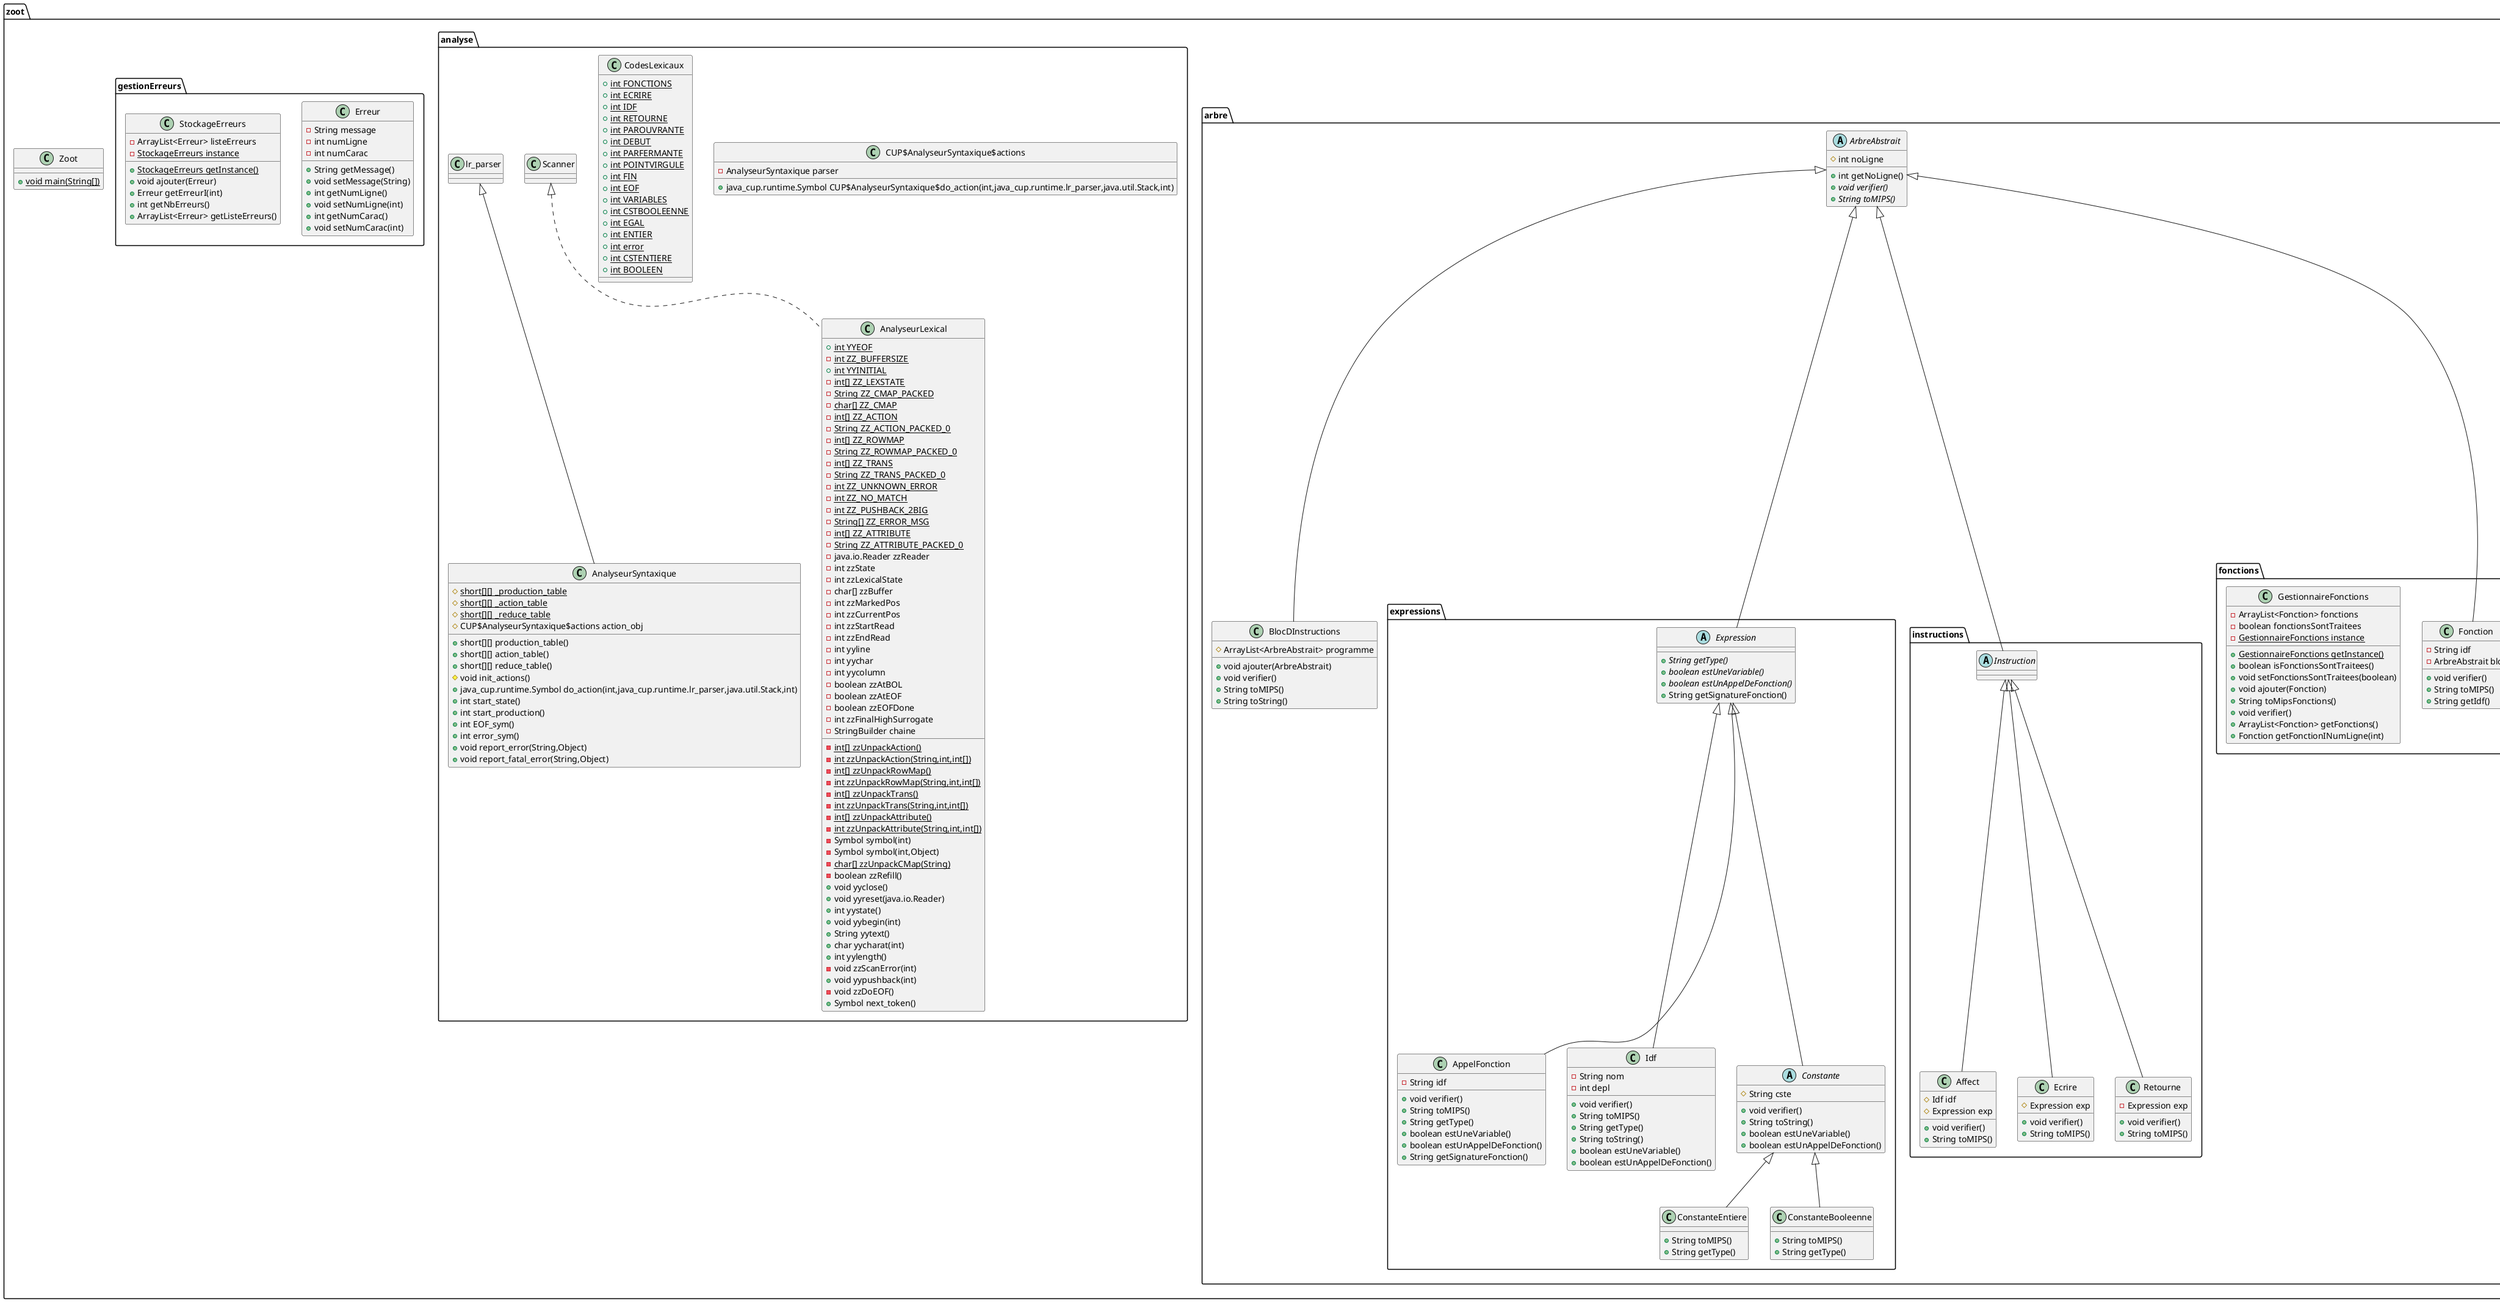 @startuml
class zoot.exceptions.AnalyseLexicaleException {
}
class zoot.tableDesSymboles.TDS {
- HashMap<Entree,Symbole> tableDesSymboles
- {static} TDS instance
+ {static} TDS getInstance()
+ void ajouter(Entree,Symbole)
+ Symbole identifier(Entree)
+ int getTailleZoneVariables()
}
class zoot.arbre.expressions.AppelFonction {
- String idf
+ void verifier()
+ String toMIPS()
+ String getType()
+ boolean estUneVariable()
+ boolean estUnAppelDeFonction()
+ String getSignatureFonction()
}
class zoot.exceptions.DoubleDeclarationException {
}
class zoot.arbre.BlocDInstructions {
# ArrayList<ArbreAbstrait> programme
+ void ajouter(ArbreAbstrait)
+ void verifier()
+ String toMIPS()
+ String toString()
}
class zoot.exceptions.AnalyseLexicaleSemantique {
}
class zoot.tableDesSymboles.Entree {
- String idf
- String type
+ String getIdf()
+ String getType()
}
abstract class zoot.arbre.instructions.Instruction {
}
class zoot.arbre.expressions.ConstanteEntiere {
+ String toMIPS()
+ String getType()
}
class zoot.exceptions.EntreeNonDeclareeException {
}
class zoot.analyse.AnalyseurLexical {
+ {static} int YYEOF
- {static} int ZZ_BUFFERSIZE
+ {static} int YYINITIAL
- {static} int[] ZZ_LEXSTATE
- {static} String ZZ_CMAP_PACKED
- {static} char[] ZZ_CMAP
- {static} int[] ZZ_ACTION
- {static} String ZZ_ACTION_PACKED_0
- {static} int[] ZZ_ROWMAP
- {static} String ZZ_ROWMAP_PACKED_0
- {static} int[] ZZ_TRANS
- {static} String ZZ_TRANS_PACKED_0
- {static} int ZZ_UNKNOWN_ERROR
- {static} int ZZ_NO_MATCH
- {static} int ZZ_PUSHBACK_2BIG
- {static} String[] ZZ_ERROR_MSG
- {static} int[] ZZ_ATTRIBUTE
- {static} String ZZ_ATTRIBUTE_PACKED_0
- java.io.Reader zzReader
- int zzState
- int zzLexicalState
- char[] zzBuffer
- int zzMarkedPos
- int zzCurrentPos
- int zzStartRead
- int zzEndRead
- int yyline
- int yychar
- int yycolumn
- boolean zzAtBOL
- boolean zzAtEOF
- boolean zzEOFDone
- int zzFinalHighSurrogate
- StringBuilder chaine
- {static} int[] zzUnpackAction()
- {static} int zzUnpackAction(String,int,int[])
- {static} int[] zzUnpackRowMap()
- {static} int zzUnpackRowMap(String,int,int[])
- {static} int[] zzUnpackTrans()
- {static} int zzUnpackTrans(String,int,int[])
- {static} int[] zzUnpackAttribute()
- {static} int zzUnpackAttribute(String,int,int[])
- Symbol symbol(int)
- Symbol symbol(int,Object)
- {static} char[] zzUnpackCMap(String)
- boolean zzRefill()
+ void yyclose()
+ void yyreset(java.io.Reader)
+ int yystate()
+ void yybegin(int)
+ String yytext()
+ char yycharat(int)
+ int yylength()
- void zzScanError(int)
+ void yypushback(int)
- void zzDoEOF()
+ Symbol next_token()
}
class zoot.exceptions.AnalyseSyntaxiqueException {
}
class zoot.analyse.AnalyseurSyntaxique {
# {static} short[][] _production_table
# {static} short[][] _action_table
# {static} short[][] _reduce_table
# CUP$AnalyseurSyntaxique$actions action_obj
+ short[][] production_table()
+ short[][] action_table()
+ short[][] reduce_table()
# void init_actions()
+ java_cup.runtime.Symbol do_action(int,java_cup.runtime.lr_parser,java.util.Stack,int)
+ int start_state()
+ int start_production()
+ int EOF_sym()
+ int error_sym()
+ void report_error(String,Object)
+ void report_fatal_error(String,Object)
}
class zoot.analyse.CUP$AnalyseurSyntaxique$actions {
- AnalyseurSyntaxique parser
+ java_cup.runtime.Symbol CUP$AnalyseurSyntaxique$do_action(int,java_cup.runtime.lr_parser,java.util.Stack,int)
}
class zoot.arbre.instructions.Affect {
# Idf idf
# Expression exp
+ void verifier()
+ String toMIPS()
}
abstract class zoot.arbre.expressions.Expression {
+ {abstract}String getType()
+ {abstract}boolean estUneVariable()
+ {abstract}boolean estUnAppelDeFonction()
+ String getSignatureFonction()
}
class zoot.arbre.instructions.Ecrire {
# Expression exp
+ void verifier()
+ String toMIPS()
}
class zoot.gestionErreurs.Erreur {
- String message
- int numLigne
- int numCarac
+ String getMessage()
+ void setMessage(String)
+ int getNumLigne()
+ void setNumLigne(int)
+ int getNumCarac()
+ void setNumCarac(int)
}
class zoot.arbre.expressions.Idf {
- String nom
- int depl
+ void verifier()
+ String toMIPS()
+ String getType()
+ String toString()
+ boolean estUneVariable()
+ boolean estUnAppelDeFonction()
}
class zoot.arbre.fonctions.Fonction {
- String idf
- ArbreAbstrait bloc
+ void verifier()
+ String toMIPS()
+ String getIdf()
}
abstract class zoot.arbre.expressions.Constante {
# String cste
+ void verifier()
+ String toString()
+ boolean estUneVariable()
+ boolean estUnAppelDeFonction()
}
class zoot.arbre.fonctions.GestionnaireFonctions {
- ArrayList<Fonction> fonctions
- boolean fonctionsSontTraitees
- {static} GestionnaireFonctions instance
+ {static} GestionnaireFonctions getInstance()
+ boolean isFonctionsSontTraitees()
+ void setFonctionsSontTraitees(boolean)
+ void ajouter(Fonction)
+ String toMipsFonctions()
+ void verifier()
+ ArrayList<Fonction> getFonctions()
+ Fonction getFonctionINumLigne(int)
}
class zoot.Zoot {
+ {static} void main(String[])
}
abstract class zoot.arbre.ArbreAbstrait {
# int noLigne
+ int getNoLigne()
+ {abstract}void verifier()
+ {abstract}String toMIPS()
}
class zoot.analyse.CodesLexicaux {
+ {static} int FONCTIONS
+ {static} int ECRIRE
+ {static} int IDF
+ {static} int RETOURNE
+ {static} int PAROUVRANTE
+ {static} int DEBUT
+ {static} int PARFERMANTE
+ {static} int POINTVIRGULE
+ {static} int FIN
+ {static} int EOF
+ {static} int VARIABLES
+ {static} int CSTBOOLEENNE
+ {static} int EGAL
+ {static} int ENTIER
+ {static} int error
+ {static} int CSTENTIERE
+ {static} int BOOLEEN
}
class zoot.arbre.expressions.ConstanteBooleenne {
+ String toMIPS()
+ String getType()
}
class zoot.arbre.instructions.Retourne {
- Expression exp
+ void verifier()
+ String toMIPS()
}
class zoot.gestionErreurs.StockageErreurs {
- ArrayList<Erreur> listeErreurs
- {static} StockageErreurs instance
+ {static} StockageErreurs getInstance()
+ void ajouter(Erreur)
+ Erreur getErreurI(int)
+ int getNbErreurs()
+ ArrayList<Erreur> getListeErreurs()
}
class zoot.tableDesSymboles.Symbole {
- String type
- int deplacement
+ String getType()
+ void setType(String)
+ int getDeplacement()
+ void setDeplacement(int)
}
abstract class zoot.exceptions.AnalyseException {
}


zoot.exceptions.AnalyseException <|-- zoot.exceptions.AnalyseLexicaleException
zoot.arbre.expressions.Expression <|-- zoot.arbre.expressions.AppelFonction
zoot.exceptions.AnalyseLexicaleSemantique <|-- zoot.exceptions.DoubleDeclarationException
zoot.arbre.ArbreAbstrait <|-- zoot.arbre.BlocDInstructions
zoot.exceptions.AnalyseException <|-- zoot.exceptions.AnalyseLexicaleSemantique
zoot.arbre.ArbreAbstrait <|-- zoot.arbre.instructions.Instruction
zoot.arbre.expressions.Constante <|-- zoot.arbre.expressions.ConstanteEntiere
zoot.exceptions.AnalyseLexicaleSemantique <|-- zoot.exceptions.EntreeNonDeclareeException
zoot.analyse.Scanner <|.. zoot.analyse.AnalyseurLexical
zoot.exceptions.AnalyseException <|-- zoot.exceptions.AnalyseSyntaxiqueException
zoot.analyse.lr_parser <|-- zoot.analyse.AnalyseurSyntaxique
zoot.arbre.instructions.Instruction <|-- zoot.arbre.instructions.Affect
zoot.arbre.ArbreAbstrait <|-- zoot.arbre.expressions.Expression
zoot.arbre.instructions.Instruction <|-- zoot.arbre.instructions.Ecrire
zoot.arbre.expressions.Expression <|-- zoot.arbre.expressions.Idf
zoot.arbre.ArbreAbstrait <|-- zoot.arbre.fonctions.Fonction
zoot.arbre.expressions.Expression <|-- zoot.arbre.expressions.Constante
zoot.arbre.expressions.Constante <|-- zoot.arbre.expressions.ConstanteBooleenne
zoot.arbre.instructions.Instruction <|-- zoot.arbre.instructions.Retourne
zoot.exceptions.RuntimeException <|-- zoot.exceptions.AnalyseException
@enduml
